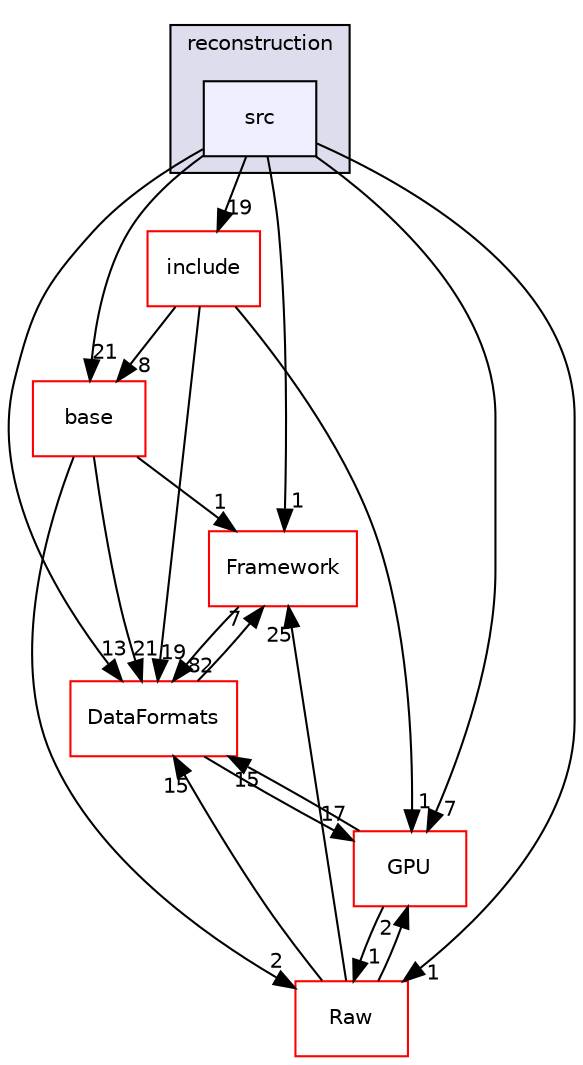digraph "/home/travis/build/AliceO2Group/AliceO2/Detectors/TPC/reconstruction/src" {
  bgcolor=transparent;
  compound=true
  node [ fontsize="10", fontname="Helvetica"];
  edge [ labelfontsize="10", labelfontname="Helvetica"];
  subgraph clusterdir_a5de047958dd458e809773c6ffaa8478 {
    graph [ bgcolor="#ddddee", pencolor="black", label="reconstruction" fontname="Helvetica", fontsize="10", URL="dir_a5de047958dd458e809773c6ffaa8478.html"]
  dir_0c8c50542de1d83a040084fab225b0f7 [shape=box, label="src", style="filled", fillcolor="#eeeeff", pencolor="black", URL="dir_0c8c50542de1d83a040084fab225b0f7.html"];
  }
  dir_677b030cc750909e4cd27413873678d8 [shape=box label="base" color="red" URL="dir_677b030cc750909e4cd27413873678d8.html"];
  dir_396d171119822f66a36fe1ebf998d1a3 [shape=box label="include" color="red" URL="dir_396d171119822f66a36fe1ebf998d1a3.html"];
  dir_f511f1e9c03c071966ae594f00bbc5e0 [shape=box label="GPU" color="red" URL="dir_f511f1e9c03c071966ae594f00bbc5e0.html"];
  dir_bcbb2cf9a3d3d83e5515c82071a07177 [shape=box label="Framework" color="red" URL="dir_bcbb2cf9a3d3d83e5515c82071a07177.html"];
  dir_26637d1bd82229bc9ed97f7e706be743 [shape=box label="Raw" color="red" URL="dir_26637d1bd82229bc9ed97f7e706be743.html"];
  dir_2171f7ec022c5423887b07c69b2f5b48 [shape=box label="DataFormats" color="red" URL="dir_2171f7ec022c5423887b07c69b2f5b48.html"];
  dir_677b030cc750909e4cd27413873678d8->dir_bcbb2cf9a3d3d83e5515c82071a07177 [headlabel="1", labeldistance=1.5 headhref="dir_000050_000013.html"];
  dir_677b030cc750909e4cd27413873678d8->dir_26637d1bd82229bc9ed97f7e706be743 [headlabel="2", labeldistance=1.5 headhref="dir_000050_000556.html"];
  dir_677b030cc750909e4cd27413873678d8->dir_2171f7ec022c5423887b07c69b2f5b48 [headlabel="21", labeldistance=1.5 headhref="dir_000050_000076.html"];
  dir_396d171119822f66a36fe1ebf998d1a3->dir_677b030cc750909e4cd27413873678d8 [headlabel="8", labeldistance=1.5 headhref="dir_000365_000050.html"];
  dir_396d171119822f66a36fe1ebf998d1a3->dir_f511f1e9c03c071966ae594f00bbc5e0 [headlabel="1", labeldistance=1.5 headhref="dir_000365_000670.html"];
  dir_396d171119822f66a36fe1ebf998d1a3->dir_2171f7ec022c5423887b07c69b2f5b48 [headlabel="19", labeldistance=1.5 headhref="dir_000365_000076.html"];
  dir_f511f1e9c03c071966ae594f00bbc5e0->dir_26637d1bd82229bc9ed97f7e706be743 [headlabel="1", labeldistance=1.5 headhref="dir_000670_000556.html"];
  dir_f511f1e9c03c071966ae594f00bbc5e0->dir_2171f7ec022c5423887b07c69b2f5b48 [headlabel="15", labeldistance=1.5 headhref="dir_000670_000076.html"];
  dir_bcbb2cf9a3d3d83e5515c82071a07177->dir_2171f7ec022c5423887b07c69b2f5b48 [headlabel="82", labeldistance=1.5 headhref="dir_000013_000076.html"];
  dir_0c8c50542de1d83a040084fab225b0f7->dir_677b030cc750909e4cd27413873678d8 [headlabel="21", labeldistance=1.5 headhref="dir_000490_000050.html"];
  dir_0c8c50542de1d83a040084fab225b0f7->dir_396d171119822f66a36fe1ebf998d1a3 [headlabel="19", labeldistance=1.5 headhref="dir_000490_000365.html"];
  dir_0c8c50542de1d83a040084fab225b0f7->dir_f511f1e9c03c071966ae594f00bbc5e0 [headlabel="7", labeldistance=1.5 headhref="dir_000490_000670.html"];
  dir_0c8c50542de1d83a040084fab225b0f7->dir_bcbb2cf9a3d3d83e5515c82071a07177 [headlabel="1", labeldistance=1.5 headhref="dir_000490_000013.html"];
  dir_0c8c50542de1d83a040084fab225b0f7->dir_26637d1bd82229bc9ed97f7e706be743 [headlabel="1", labeldistance=1.5 headhref="dir_000490_000556.html"];
  dir_0c8c50542de1d83a040084fab225b0f7->dir_2171f7ec022c5423887b07c69b2f5b48 [headlabel="13", labeldistance=1.5 headhref="dir_000490_000076.html"];
  dir_26637d1bd82229bc9ed97f7e706be743->dir_f511f1e9c03c071966ae594f00bbc5e0 [headlabel="2", labeldistance=1.5 headhref="dir_000556_000670.html"];
  dir_26637d1bd82229bc9ed97f7e706be743->dir_bcbb2cf9a3d3d83e5515c82071a07177 [headlabel="25", labeldistance=1.5 headhref="dir_000556_000013.html"];
  dir_26637d1bd82229bc9ed97f7e706be743->dir_2171f7ec022c5423887b07c69b2f5b48 [headlabel="15", labeldistance=1.5 headhref="dir_000556_000076.html"];
  dir_2171f7ec022c5423887b07c69b2f5b48->dir_f511f1e9c03c071966ae594f00bbc5e0 [headlabel="17", labeldistance=1.5 headhref="dir_000076_000670.html"];
  dir_2171f7ec022c5423887b07c69b2f5b48->dir_bcbb2cf9a3d3d83e5515c82071a07177 [headlabel="7", labeldistance=1.5 headhref="dir_000076_000013.html"];
}

